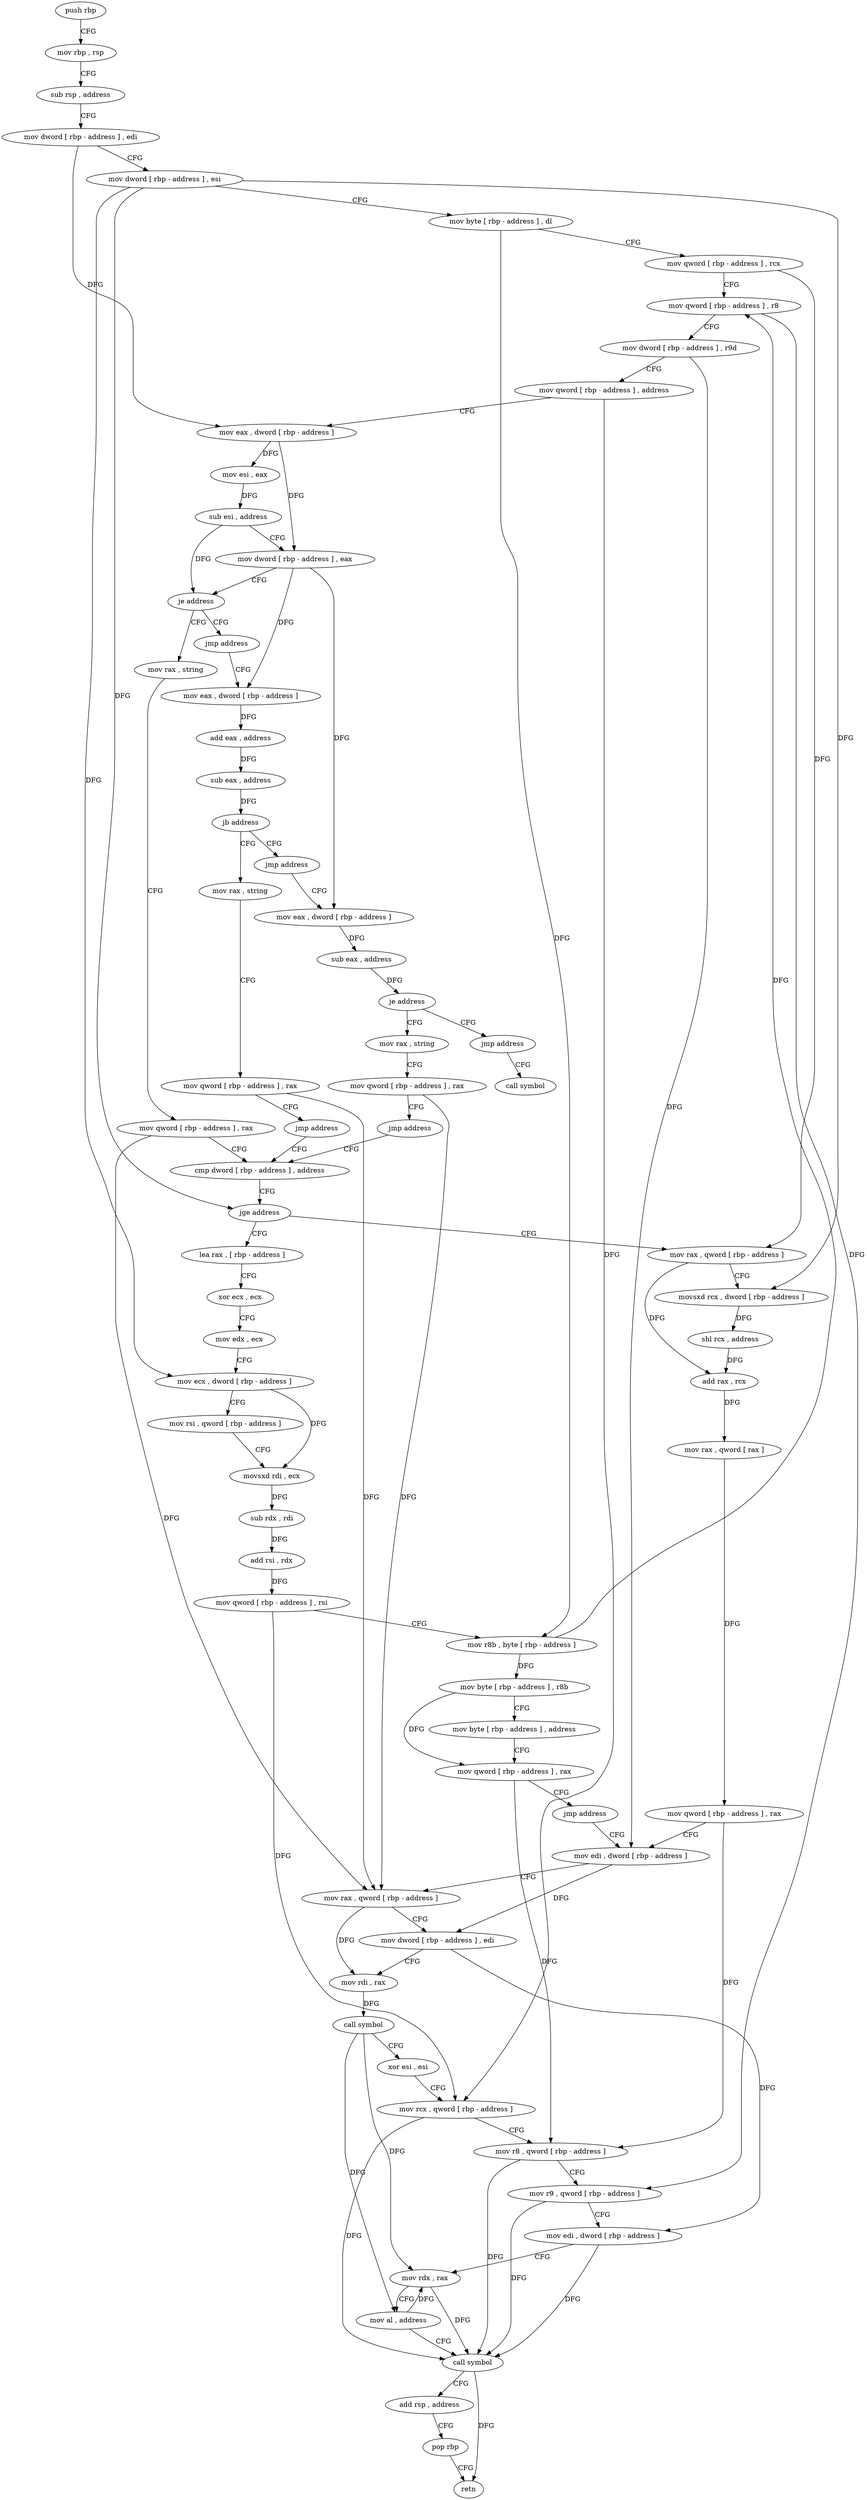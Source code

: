 digraph "func" {
"4256272" [label = "push rbp" ]
"4256273" [label = "mov rbp , rsp" ]
"4256276" [label = "sub rsp , address" ]
"4256280" [label = "mov dword [ rbp - address ] , edi" ]
"4256283" [label = "mov dword [ rbp - address ] , esi" ]
"4256286" [label = "mov byte [ rbp - address ] , dl" ]
"4256289" [label = "mov qword [ rbp - address ] , rcx" ]
"4256293" [label = "mov qword [ rbp - address ] , r8" ]
"4256297" [label = "mov dword [ rbp - address ] , r9d" ]
"4256301" [label = "mov qword [ rbp - address ] , address" ]
"4256309" [label = "mov eax , dword [ rbp - address ]" ]
"4256312" [label = "mov esi , eax" ]
"4256314" [label = "sub esi , address" ]
"4256317" [label = "mov dword [ rbp - address ] , eax" ]
"4256320" [label = "je address" ]
"4256411" [label = "mov rax , string" ]
"4256326" [label = "jmp address" ]
"4256421" [label = "mov qword [ rbp - address ] , rax" ]
"4256425" [label = "cmp dword [ rbp - address ] , address" ]
"4256331" [label = "mov eax , dword [ rbp - address ]" ]
"4256484" [label = "mov rax , qword [ rbp - address ]" ]
"4256488" [label = "movsxd rcx , dword [ rbp - address ]" ]
"4256492" [label = "shl rcx , address" ]
"4256496" [label = "add rax , rcx" ]
"4256499" [label = "mov rax , qword [ rax ]" ]
"4256502" [label = "mov qword [ rbp - address ] , rax" ]
"4256506" [label = "mov edi , dword [ rbp - address ]" ]
"4256435" [label = "lea rax , [ rbp - address ]" ]
"4256439" [label = "xor ecx , ecx" ]
"4256441" [label = "mov edx , ecx" ]
"4256443" [label = "mov ecx , dword [ rbp - address ]" ]
"4256446" [label = "mov rsi , qword [ rbp - address ]" ]
"4256450" [label = "movsxd rdi , ecx" ]
"4256453" [label = "sub rdx , rdi" ]
"4256456" [label = "add rsi , rdx" ]
"4256459" [label = "mov qword [ rbp - address ] , rsi" ]
"4256463" [label = "mov r8b , byte [ rbp - address ]" ]
"4256467" [label = "mov byte [ rbp - address ] , r8b" ]
"4256471" [label = "mov byte [ rbp - address ] , address" ]
"4256475" [label = "mov qword [ rbp - address ] , rax" ]
"4256479" [label = "jmp address" ]
"4256334" [label = "add eax , address" ]
"4256337" [label = "sub eax , address" ]
"4256340" [label = "jb address" ]
"4256392" [label = "mov rax , string" ]
"4256346" [label = "jmp address" ]
"4256509" [label = "mov rax , qword [ rbp - address ]" ]
"4256513" [label = "mov dword [ rbp - address ] , edi" ]
"4256516" [label = "mov rdi , rax" ]
"4256519" [label = "call symbol" ]
"4256524" [label = "xor esi , esi" ]
"4256526" [label = "mov rcx , qword [ rbp - address ]" ]
"4256530" [label = "mov r8 , qword [ rbp - address ]" ]
"4256534" [label = "mov r9 , qword [ rbp - address ]" ]
"4256538" [label = "mov edi , dword [ rbp - address ]" ]
"4256541" [label = "mov rdx , rax" ]
"4256544" [label = "mov al , address" ]
"4256546" [label = "call symbol" ]
"4256551" [label = "add rsp , address" ]
"4256555" [label = "pop rbp" ]
"4256556" [label = "retn" ]
"4256402" [label = "mov qword [ rbp - address ] , rax" ]
"4256406" [label = "jmp address" ]
"4256351" [label = "mov eax , dword [ rbp - address ]" ]
"4256429" [label = "jge address" ]
"4256354" [label = "sub eax , address" ]
"4256357" [label = "je address" ]
"4256373" [label = "mov rax , string" ]
"4256363" [label = "jmp address" ]
"4256383" [label = "mov qword [ rbp - address ] , rax" ]
"4256387" [label = "jmp address" ]
"4256368" [label = "call symbol" ]
"4256272" -> "4256273" [ label = "CFG" ]
"4256273" -> "4256276" [ label = "CFG" ]
"4256276" -> "4256280" [ label = "CFG" ]
"4256280" -> "4256283" [ label = "CFG" ]
"4256280" -> "4256309" [ label = "DFG" ]
"4256283" -> "4256286" [ label = "CFG" ]
"4256283" -> "4256429" [ label = "DFG" ]
"4256283" -> "4256488" [ label = "DFG" ]
"4256283" -> "4256443" [ label = "DFG" ]
"4256286" -> "4256289" [ label = "CFG" ]
"4256286" -> "4256463" [ label = "DFG" ]
"4256289" -> "4256293" [ label = "CFG" ]
"4256289" -> "4256484" [ label = "DFG" ]
"4256293" -> "4256297" [ label = "CFG" ]
"4256293" -> "4256534" [ label = "DFG" ]
"4256297" -> "4256301" [ label = "CFG" ]
"4256297" -> "4256506" [ label = "DFG" ]
"4256301" -> "4256309" [ label = "CFG" ]
"4256301" -> "4256526" [ label = "DFG" ]
"4256309" -> "4256312" [ label = "DFG" ]
"4256309" -> "4256317" [ label = "DFG" ]
"4256312" -> "4256314" [ label = "DFG" ]
"4256314" -> "4256317" [ label = "CFG" ]
"4256314" -> "4256320" [ label = "DFG" ]
"4256317" -> "4256320" [ label = "CFG" ]
"4256317" -> "4256331" [ label = "DFG" ]
"4256317" -> "4256351" [ label = "DFG" ]
"4256320" -> "4256411" [ label = "CFG" ]
"4256320" -> "4256326" [ label = "CFG" ]
"4256411" -> "4256421" [ label = "CFG" ]
"4256326" -> "4256331" [ label = "CFG" ]
"4256421" -> "4256425" [ label = "CFG" ]
"4256421" -> "4256509" [ label = "DFG" ]
"4256425" -> "4256429" [ label = "CFG" ]
"4256331" -> "4256334" [ label = "DFG" ]
"4256484" -> "4256488" [ label = "CFG" ]
"4256484" -> "4256496" [ label = "DFG" ]
"4256488" -> "4256492" [ label = "DFG" ]
"4256492" -> "4256496" [ label = "DFG" ]
"4256496" -> "4256499" [ label = "DFG" ]
"4256499" -> "4256502" [ label = "DFG" ]
"4256502" -> "4256506" [ label = "CFG" ]
"4256502" -> "4256530" [ label = "DFG" ]
"4256506" -> "4256509" [ label = "CFG" ]
"4256506" -> "4256513" [ label = "DFG" ]
"4256435" -> "4256439" [ label = "CFG" ]
"4256439" -> "4256441" [ label = "CFG" ]
"4256441" -> "4256443" [ label = "CFG" ]
"4256443" -> "4256446" [ label = "CFG" ]
"4256443" -> "4256450" [ label = "DFG" ]
"4256446" -> "4256450" [ label = "CFG" ]
"4256450" -> "4256453" [ label = "DFG" ]
"4256453" -> "4256456" [ label = "DFG" ]
"4256456" -> "4256459" [ label = "DFG" ]
"4256459" -> "4256463" [ label = "CFG" ]
"4256459" -> "4256526" [ label = "DFG" ]
"4256463" -> "4256467" [ label = "DFG" ]
"4256463" -> "4256293" [ label = "DFG" ]
"4256467" -> "4256471" [ label = "CFG" ]
"4256467" -> "4256475" [ label = "DFG" ]
"4256471" -> "4256475" [ label = "CFG" ]
"4256475" -> "4256479" [ label = "CFG" ]
"4256475" -> "4256530" [ label = "DFG" ]
"4256479" -> "4256506" [ label = "CFG" ]
"4256334" -> "4256337" [ label = "DFG" ]
"4256337" -> "4256340" [ label = "DFG" ]
"4256340" -> "4256392" [ label = "CFG" ]
"4256340" -> "4256346" [ label = "CFG" ]
"4256392" -> "4256402" [ label = "CFG" ]
"4256346" -> "4256351" [ label = "CFG" ]
"4256509" -> "4256513" [ label = "CFG" ]
"4256509" -> "4256516" [ label = "DFG" ]
"4256513" -> "4256516" [ label = "CFG" ]
"4256513" -> "4256538" [ label = "DFG" ]
"4256516" -> "4256519" [ label = "DFG" ]
"4256519" -> "4256524" [ label = "CFG" ]
"4256519" -> "4256541" [ label = "DFG" ]
"4256519" -> "4256544" [ label = "DFG" ]
"4256524" -> "4256526" [ label = "CFG" ]
"4256526" -> "4256530" [ label = "CFG" ]
"4256526" -> "4256546" [ label = "DFG" ]
"4256530" -> "4256534" [ label = "CFG" ]
"4256530" -> "4256546" [ label = "DFG" ]
"4256534" -> "4256538" [ label = "CFG" ]
"4256534" -> "4256546" [ label = "DFG" ]
"4256538" -> "4256541" [ label = "CFG" ]
"4256538" -> "4256546" [ label = "DFG" ]
"4256541" -> "4256544" [ label = "CFG" ]
"4256541" -> "4256546" [ label = "DFG" ]
"4256544" -> "4256546" [ label = "CFG" ]
"4256544" -> "4256541" [ label = "DFG" ]
"4256546" -> "4256551" [ label = "CFG" ]
"4256546" -> "4256556" [ label = "DFG" ]
"4256551" -> "4256555" [ label = "CFG" ]
"4256555" -> "4256556" [ label = "CFG" ]
"4256402" -> "4256406" [ label = "CFG" ]
"4256402" -> "4256509" [ label = "DFG" ]
"4256406" -> "4256425" [ label = "CFG" ]
"4256351" -> "4256354" [ label = "DFG" ]
"4256429" -> "4256484" [ label = "CFG" ]
"4256429" -> "4256435" [ label = "CFG" ]
"4256354" -> "4256357" [ label = "DFG" ]
"4256357" -> "4256373" [ label = "CFG" ]
"4256357" -> "4256363" [ label = "CFG" ]
"4256373" -> "4256383" [ label = "CFG" ]
"4256363" -> "4256368" [ label = "CFG" ]
"4256383" -> "4256387" [ label = "CFG" ]
"4256383" -> "4256509" [ label = "DFG" ]
"4256387" -> "4256425" [ label = "CFG" ]
}
